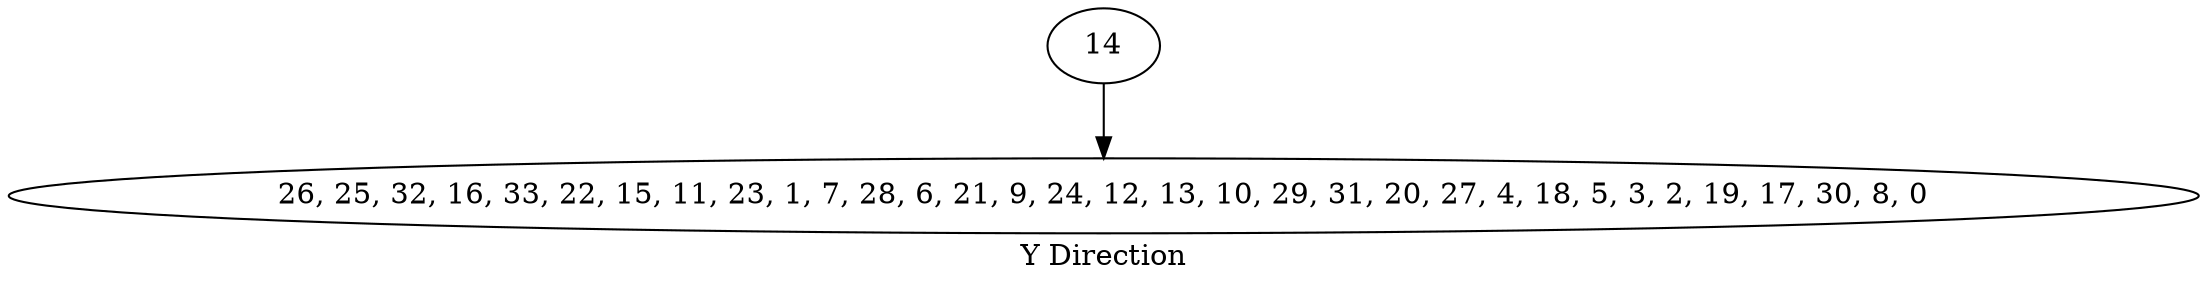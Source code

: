 digraph {
label="Y Direction"14 -> "26, 25, 32, 16, 33, 22, 15, 11, 23, 1, 7, 28, 6, 21, 9, 24, 12, 13, 10, 29, 31, 20, 27, 4, 18, 5, 3, 2, 19, 17, 30, 8, 0"
}